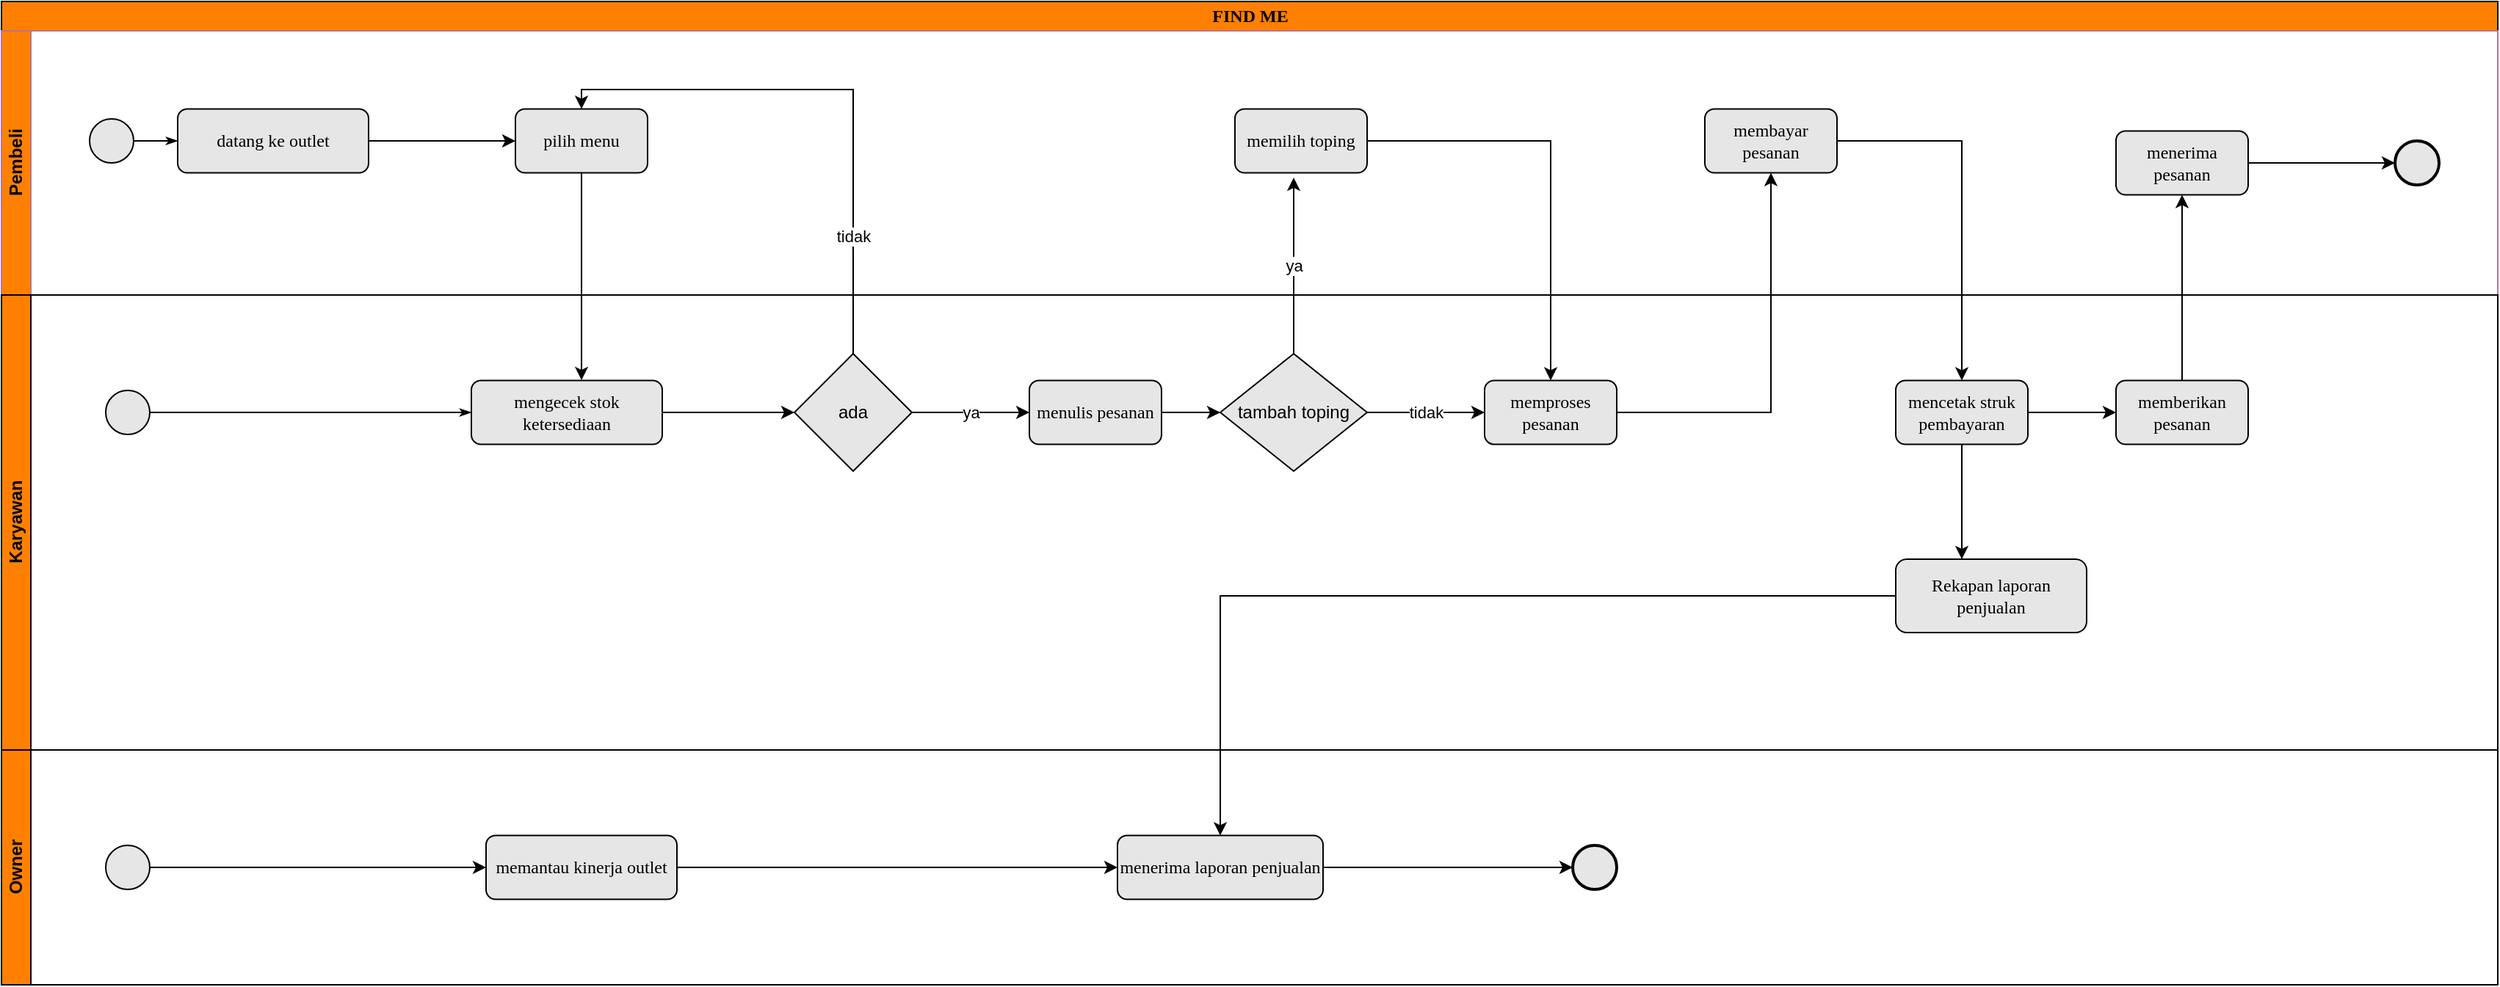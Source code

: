 <mxfile version="14.5.0" type="github">
  <diagram name="Page-1" id="c7488fd3-1785-93aa-aadb-54a6760d102a">
    <mxGraphModel dx="1202" dy="508" grid="1" gridSize="10" guides="1" tooltips="1" connect="1" arrows="1" fold="1" page="1" pageScale="1" pageWidth="1100" pageHeight="850" background="#ffffff" math="0" shadow="0">
      <root>
        <mxCell id="0" />
        <mxCell id="1" parent="0" />
        <mxCell id="2b4e8129b02d487f-1" value="&lt;div&gt;&lt;font style=&quot;font-size: 12px&quot;&gt;FIND ME&lt;/font&gt;&lt;/div&gt;" style="swimlane;html=1;childLayout=stackLayout;horizontal=1;startSize=20;horizontalStack=0;rounded=0;shadow=0;labelBackgroundColor=none;strokeWidth=1;fontFamily=Verdana;fontSize=8;align=center;fillColor=#FF8000;strokeColor=#000000;" parent="1" vertex="1">
          <mxGeometry x="180" y="70" width="1700" height="510" as="geometry" />
        </mxCell>
        <mxCell id="2b4e8129b02d487f-2" value="Pembeli" style="swimlane;html=1;startSize=20;horizontal=0;fillColor=#FF8000;strokeColor=#B5739D;" parent="2b4e8129b02d487f-1" vertex="1">
          <mxGeometry y="20" width="1700" height="180" as="geometry" />
        </mxCell>
        <mxCell id="2b4e8129b02d487f-18" style="edgeStyle=orthogonalEdgeStyle;rounded=0;html=1;labelBackgroundColor=none;startArrow=none;startFill=0;startSize=5;endArrow=classicThin;endFill=1;endSize=5;jettySize=auto;orthogonalLoop=1;strokeWidth=1;fontFamily=Verdana;fontSize=8;fillColor=#E6E6E6;strokeColor=#000000;" parent="2b4e8129b02d487f-2" source="2b4e8129b02d487f-5" target="2b4e8129b02d487f-6" edge="1">
          <mxGeometry relative="1" as="geometry" />
        </mxCell>
        <mxCell id="2b4e8129b02d487f-5" value="" style="ellipse;whiteSpace=wrap;html=1;rounded=0;shadow=0;labelBackgroundColor=none;strokeWidth=1;fontFamily=Verdana;fontSize=8;align=center;fillColor=#E6E6E6;strokeColor=#000000;" parent="2b4e8129b02d487f-2" vertex="1">
          <mxGeometry x="60" y="60" width="30" height="30" as="geometry" />
        </mxCell>
        <mxCell id="KT-AGxKdKuBTdu3dEgm4-3" style="edgeStyle=orthogonalEdgeStyle;rounded=0;orthogonalLoop=1;jettySize=auto;html=1;fillColor=#E6E6E6;strokeColor=#000000;" edge="1" parent="2b4e8129b02d487f-2" source="2b4e8129b02d487f-6">
          <mxGeometry relative="1" as="geometry">
            <mxPoint x="350" y="75" as="targetPoint" />
          </mxGeometry>
        </mxCell>
        <mxCell id="2b4e8129b02d487f-6" value="&lt;font style=&quot;font-size: 12px&quot;&gt;datang ke outlet&lt;br&gt;&lt;/font&gt;" style="rounded=1;whiteSpace=wrap;html=1;shadow=0;labelBackgroundColor=none;strokeWidth=1;fontFamily=Verdana;fontSize=8;align=center;fillColor=#E6E6E6;strokeColor=#000000;" parent="2b4e8129b02d487f-2" vertex="1">
          <mxGeometry x="120" y="53.25" width="130" height="43.5" as="geometry" />
        </mxCell>
        <mxCell id="KT-AGxKdKuBTdu3dEgm4-1" value="&lt;font style=&quot;font-size: 12px&quot;&gt;pilih menu&lt;br&gt;&lt;/font&gt;" style="rounded=1;whiteSpace=wrap;html=1;shadow=0;labelBackgroundColor=none;strokeWidth=1;fontFamily=Verdana;fontSize=8;align=center;fillColor=#E6E6E6;strokeColor=#000000;" vertex="1" parent="2b4e8129b02d487f-2">
          <mxGeometry x="350" y="53.25" width="90" height="43.5" as="geometry" />
        </mxCell>
        <mxCell id="KT-AGxKdKuBTdu3dEgm4-55" value="&lt;font style=&quot;font-size: 12px&quot;&gt;memilih toping&lt;/font&gt;" style="rounded=1;whiteSpace=wrap;html=1;shadow=0;labelBackgroundColor=none;strokeWidth=1;fontFamily=Verdana;fontSize=8;align=center;fillColor=#E6E6E6;strokeColor=#000000;" vertex="1" parent="2b4e8129b02d487f-2">
          <mxGeometry x="840" y="53.25" width="90" height="43.5" as="geometry" />
        </mxCell>
        <mxCell id="KT-AGxKdKuBTdu3dEgm4-60" value="&lt;font style=&quot;font-size: 12px&quot;&gt;membayar pesanan&lt;br&gt;&lt;/font&gt;" style="rounded=1;whiteSpace=wrap;html=1;shadow=0;labelBackgroundColor=none;strokeWidth=1;fontFamily=Verdana;fontSize=8;align=center;fillColor=#E6E6E6;strokeColor=#000000;" vertex="1" parent="2b4e8129b02d487f-2">
          <mxGeometry x="1160" y="53.25" width="90" height="43.5" as="geometry" />
        </mxCell>
        <mxCell id="KT-AGxKdKuBTdu3dEgm4-72" style="edgeStyle=orthogonalEdgeStyle;rounded=0;orthogonalLoop=1;jettySize=auto;html=1;fillColor=#E6E6E6;strokeColor=#000000;" edge="1" parent="2b4e8129b02d487f-2" source="KT-AGxKdKuBTdu3dEgm4-66" target="KT-AGxKdKuBTdu3dEgm4-70">
          <mxGeometry relative="1" as="geometry" />
        </mxCell>
        <mxCell id="KT-AGxKdKuBTdu3dEgm4-66" value="&lt;font style=&quot;font-size: 12px&quot;&gt;menerima pesanan &lt;/font&gt;" style="rounded=1;whiteSpace=wrap;html=1;shadow=0;labelBackgroundColor=none;strokeWidth=1;fontFamily=Verdana;fontSize=8;align=center;fillColor=#E6E6E6;strokeColor=#000000;" vertex="1" parent="2b4e8129b02d487f-2">
          <mxGeometry x="1440" y="68.25" width="90" height="43.5" as="geometry" />
        </mxCell>
        <mxCell id="KT-AGxKdKuBTdu3dEgm4-70" value="" style="ellipse;whiteSpace=wrap;html=1;rounded=0;shadow=0;labelBackgroundColor=none;strokeWidth=2;fontFamily=Verdana;fontSize=8;align=center;fillColor=#E6E6E6;strokeColor=#000000;" vertex="1" parent="2b4e8129b02d487f-2">
          <mxGeometry x="1630" y="75" width="30" height="30" as="geometry" />
        </mxCell>
        <mxCell id="2b4e8129b02d487f-3" value="Karyawan" style="swimlane;html=1;startSize=20;horizontal=0;fillColor=#FF8000;strokeColor=#000000;shadow=0;" parent="2b4e8129b02d487f-1" vertex="1">
          <mxGeometry y="200" width="1700" height="310" as="geometry" />
        </mxCell>
        <mxCell id="KT-AGxKdKuBTdu3dEgm4-24" value="" style="ellipse;whiteSpace=wrap;html=1;rounded=0;shadow=0;labelBackgroundColor=none;strokeWidth=1;fontFamily=Verdana;fontSize=8;align=center;fillColor=#E6E6E6;strokeColor=#000000;" vertex="1" parent="2b4e8129b02d487f-3">
          <mxGeometry x="71" y="65" width="30" height="30" as="geometry" />
        </mxCell>
        <mxCell id="KT-AGxKdKuBTdu3dEgm4-25" value="&lt;font style=&quot;font-size: 12px&quot;&gt;mengecek stok ketersediaan&lt;font style=&quot;font-size: 12px&quot;&gt;&lt;br&gt;&lt;/font&gt;&lt;/font&gt;" style="rounded=1;whiteSpace=wrap;html=1;shadow=0;labelBackgroundColor=none;strokeWidth=1;fontFamily=Verdana;fontSize=8;align=center;fillColor=#E6E6E6;strokeColor=#000000;" vertex="1" parent="2b4e8129b02d487f-3">
          <mxGeometry x="320" y="58.25" width="130" height="43.5" as="geometry" />
        </mxCell>
        <mxCell id="KT-AGxKdKuBTdu3dEgm4-23" style="edgeStyle=orthogonalEdgeStyle;rounded=0;html=1;labelBackgroundColor=none;startArrow=none;startFill=0;startSize=5;endArrow=classicThin;endFill=1;endSize=5;jettySize=auto;orthogonalLoop=1;strokeWidth=1;fontFamily=Verdana;fontSize=8;fillColor=#E6E6E6;strokeColor=#000000;" edge="1" parent="2b4e8129b02d487f-3" source="KT-AGxKdKuBTdu3dEgm4-24" target="KT-AGxKdKuBTdu3dEgm4-25">
          <mxGeometry relative="1" as="geometry" />
        </mxCell>
        <mxCell id="KT-AGxKdKuBTdu3dEgm4-51" value="ya" style="edgeStyle=orthogonalEdgeStyle;rounded=0;orthogonalLoop=1;jettySize=auto;html=1;fillColor=#E6E6E6;strokeColor=#000000;" edge="1" parent="2b4e8129b02d487f-3" source="KT-AGxKdKuBTdu3dEgm4-46" target="KT-AGxKdKuBTdu3dEgm4-50">
          <mxGeometry relative="1" as="geometry" />
        </mxCell>
        <mxCell id="KT-AGxKdKuBTdu3dEgm4-46" value="ada" style="rhombus;whiteSpace=wrap;html=1;fillColor=#E6E6E6;strokeColor=#000000;" vertex="1" parent="2b4e8129b02d487f-3">
          <mxGeometry x="540" y="40" width="80" height="80" as="geometry" />
        </mxCell>
        <mxCell id="KT-AGxKdKuBTdu3dEgm4-48" style="edgeStyle=orthogonalEdgeStyle;rounded=0;orthogonalLoop=1;jettySize=auto;html=1;fillColor=#E6E6E6;strokeColor=#000000;" edge="1" parent="2b4e8129b02d487f-3" source="KT-AGxKdKuBTdu3dEgm4-25" target="KT-AGxKdKuBTdu3dEgm4-46">
          <mxGeometry relative="1" as="geometry" />
        </mxCell>
        <mxCell id="KT-AGxKdKuBTdu3dEgm4-54" style="edgeStyle=orthogonalEdgeStyle;rounded=0;orthogonalLoop=1;jettySize=auto;html=1;entryX=0;entryY=0.5;entryDx=0;entryDy=0;fillColor=#E6E6E6;strokeColor=#000000;" edge="1" parent="2b4e8129b02d487f-3" source="KT-AGxKdKuBTdu3dEgm4-50" target="KT-AGxKdKuBTdu3dEgm4-53">
          <mxGeometry relative="1" as="geometry" />
        </mxCell>
        <mxCell id="KT-AGxKdKuBTdu3dEgm4-50" value="&lt;font style=&quot;font-size: 12px&quot;&gt;menulis pesanan&lt;br&gt;&lt;/font&gt;" style="rounded=1;whiteSpace=wrap;html=1;shadow=0;labelBackgroundColor=none;strokeWidth=1;fontFamily=Verdana;fontSize=8;align=center;fillColor=#E6E6E6;strokeColor=#000000;" vertex="1" parent="2b4e8129b02d487f-3">
          <mxGeometry x="700" y="58.25" width="90" height="43.5" as="geometry" />
        </mxCell>
        <mxCell id="KT-AGxKdKuBTdu3dEgm4-58" value="tidak" style="edgeStyle=orthogonalEdgeStyle;rounded=0;orthogonalLoop=1;jettySize=auto;html=1;fillColor=#E6E6E6;strokeColor=#000000;" edge="1" parent="2b4e8129b02d487f-3" source="KT-AGxKdKuBTdu3dEgm4-53" target="KT-AGxKdKuBTdu3dEgm4-57">
          <mxGeometry relative="1" as="geometry" />
        </mxCell>
        <mxCell id="KT-AGxKdKuBTdu3dEgm4-53" value="tambah toping" style="rhombus;whiteSpace=wrap;html=1;fillColor=#E6E6E6;strokeColor=#000000;" vertex="1" parent="2b4e8129b02d487f-3">
          <mxGeometry x="830" y="40" width="100" height="80" as="geometry" />
        </mxCell>
        <mxCell id="KT-AGxKdKuBTdu3dEgm4-57" value="&lt;font style=&quot;font-size: 12px&quot;&gt;memproses pesanan&lt;br&gt;&lt;/font&gt;" style="rounded=1;whiteSpace=wrap;html=1;shadow=0;labelBackgroundColor=none;strokeWidth=1;fontFamily=Verdana;fontSize=8;align=center;fillColor=#E6E6E6;strokeColor=#000000;" vertex="1" parent="2b4e8129b02d487f-3">
          <mxGeometry x="1010" y="58.25" width="90" height="43.5" as="geometry" />
        </mxCell>
        <mxCell id="KT-AGxKdKuBTdu3dEgm4-68" style="edgeStyle=orthogonalEdgeStyle;rounded=0;orthogonalLoop=1;jettySize=auto;html=1;fillColor=#E6E6E6;strokeColor=#000000;" edge="1" parent="2b4e8129b02d487f-3" source="KT-AGxKdKuBTdu3dEgm4-64" target="KT-AGxKdKuBTdu3dEgm4-67">
          <mxGeometry relative="1" as="geometry" />
        </mxCell>
        <mxCell id="KT-AGxKdKuBTdu3dEgm4-64" value="&lt;font style=&quot;font-size: 12px&quot;&gt;mencetak struk pembayaran&lt;br&gt;&lt;/font&gt;" style="rounded=1;whiteSpace=wrap;html=1;shadow=0;labelBackgroundColor=none;strokeWidth=1;fontFamily=Verdana;fontSize=8;align=center;fillColor=#E6E6E6;strokeColor=#000000;" vertex="1" parent="2b4e8129b02d487f-3">
          <mxGeometry x="1290" y="58.25" width="90" height="43.5" as="geometry" />
        </mxCell>
        <mxCell id="KT-AGxKdKuBTdu3dEgm4-67" value="&lt;font style=&quot;font-size: 12px&quot;&gt;memberikan pesanan&lt;br&gt;&lt;/font&gt;" style="rounded=1;whiteSpace=wrap;html=1;shadow=0;labelBackgroundColor=none;strokeWidth=1;fontFamily=Verdana;fontSize=8;align=center;fillColor=#E6E6E6;strokeColor=#000000;" vertex="1" parent="2b4e8129b02d487f-3">
          <mxGeometry x="1440" y="58.25" width="90" height="43.5" as="geometry" />
        </mxCell>
        <mxCell id="KT-AGxKdKuBTdu3dEgm4-74" value="&lt;font style=&quot;font-size: 12px&quot;&gt;Rekapan laporan penjualan&lt;/font&gt;" style="rounded=1;whiteSpace=wrap;html=1;shadow=0;labelBackgroundColor=none;strokeWidth=1;fontFamily=Verdana;fontSize=8;align=center;fillColor=#E6E6E6;strokeColor=#000000;" vertex="1" parent="2b4e8129b02d487f-3">
          <mxGeometry x="1290" y="180" width="130" height="50" as="geometry" />
        </mxCell>
        <mxCell id="KT-AGxKdKuBTdu3dEgm4-49" style="edgeStyle=orthogonalEdgeStyle;rounded=0;orthogonalLoop=1;jettySize=auto;html=1;entryX=0.577;entryY=-0.006;entryDx=0;entryDy=0;entryPerimeter=0;fillColor=#E6E6E6;strokeColor=#000000;" edge="1" parent="2b4e8129b02d487f-1" source="KT-AGxKdKuBTdu3dEgm4-1" target="KT-AGxKdKuBTdu3dEgm4-25">
          <mxGeometry relative="1" as="geometry" />
        </mxCell>
        <mxCell id="KT-AGxKdKuBTdu3dEgm4-45" value="tidak" style="edgeStyle=orthogonalEdgeStyle;rounded=0;orthogonalLoop=1;jettySize=auto;html=1;entryX=0.5;entryY=0;entryDx=0;entryDy=0;fillColor=#E6E6E6;strokeColor=#000000;" edge="1" parent="2b4e8129b02d487f-1" source="KT-AGxKdKuBTdu3dEgm4-46" target="KT-AGxKdKuBTdu3dEgm4-1">
          <mxGeometry x="-0.577" relative="1" as="geometry">
            <mxPoint x="500" y="93.25" as="targetPoint" />
            <Array as="points">
              <mxPoint x="580" y="60" />
              <mxPoint x="395" y="60" />
            </Array>
            <mxPoint as="offset" />
          </mxGeometry>
        </mxCell>
        <mxCell id="KT-AGxKdKuBTdu3dEgm4-59" style="edgeStyle=orthogonalEdgeStyle;rounded=0;orthogonalLoop=1;jettySize=auto;html=1;fillColor=#E6E6E6;strokeColor=#000000;" edge="1" parent="2b4e8129b02d487f-1" source="KT-AGxKdKuBTdu3dEgm4-55" target="KT-AGxKdKuBTdu3dEgm4-57">
          <mxGeometry relative="1" as="geometry" />
        </mxCell>
        <mxCell id="KT-AGxKdKuBTdu3dEgm4-61" style="edgeStyle=orthogonalEdgeStyle;rounded=0;orthogonalLoop=1;jettySize=auto;html=1;entryX=0.5;entryY=1;entryDx=0;entryDy=0;fillColor=#E6E6E6;strokeColor=#000000;" edge="1" parent="2b4e8129b02d487f-1" source="KT-AGxKdKuBTdu3dEgm4-57" target="KT-AGxKdKuBTdu3dEgm4-60">
          <mxGeometry relative="1" as="geometry" />
        </mxCell>
        <mxCell id="KT-AGxKdKuBTdu3dEgm4-65" style="edgeStyle=orthogonalEdgeStyle;rounded=0;orthogonalLoop=1;jettySize=auto;html=1;fillColor=#E6E6E6;strokeColor=#000000;" edge="1" parent="2b4e8129b02d487f-1" source="KT-AGxKdKuBTdu3dEgm4-60" target="KT-AGxKdKuBTdu3dEgm4-64">
          <mxGeometry relative="1" as="geometry" />
        </mxCell>
        <mxCell id="KT-AGxKdKuBTdu3dEgm4-69" style="edgeStyle=orthogonalEdgeStyle;rounded=0;orthogonalLoop=1;jettySize=auto;html=1;fillColor=#E6E6E6;strokeColor=#000000;" edge="1" parent="2b4e8129b02d487f-1" source="KT-AGxKdKuBTdu3dEgm4-67" target="KT-AGxKdKuBTdu3dEgm4-66">
          <mxGeometry relative="1" as="geometry" />
        </mxCell>
        <mxCell id="KT-AGxKdKuBTdu3dEgm4-26" value="Owner" style="swimlane;html=1;startSize=20;horizontal=0;fillColor=#FF8000;strokeColor=#000000;" vertex="1" parent="1">
          <mxGeometry x="180" y="580" width="1700" height="160" as="geometry" />
        </mxCell>
        <mxCell id="KT-AGxKdKuBTdu3dEgm4-80" style="edgeStyle=orthogonalEdgeStyle;rounded=0;orthogonalLoop=1;jettySize=auto;html=1;fillColor=#E6E6E6;strokeColor=#000000;" edge="1" parent="KT-AGxKdKuBTdu3dEgm4-26" source="KT-AGxKdKuBTdu3dEgm4-27" target="KT-AGxKdKuBTdu3dEgm4-79">
          <mxGeometry relative="1" as="geometry" />
        </mxCell>
        <mxCell id="KT-AGxKdKuBTdu3dEgm4-27" value="&lt;font style=&quot;font-size: 12px&quot;&gt;menerima laporan penjualan&lt;br&gt;&lt;/font&gt;" style="rounded=1;whiteSpace=wrap;html=1;shadow=0;labelBackgroundColor=none;strokeWidth=1;fontFamily=Verdana;fontSize=8;align=center;fillColor=#E6E6E6;strokeColor=#000000;" vertex="1" parent="KT-AGxKdKuBTdu3dEgm4-26">
          <mxGeometry x="760" y="58.25" width="140" height="43.5" as="geometry" />
        </mxCell>
        <mxCell id="KT-AGxKdKuBTdu3dEgm4-77" style="edgeStyle=orthogonalEdgeStyle;rounded=0;orthogonalLoop=1;jettySize=auto;html=1;fillColor=#E6E6E6;strokeColor=#000000;" edge="1" parent="KT-AGxKdKuBTdu3dEgm4-26" source="KT-AGxKdKuBTdu3dEgm4-28" target="KT-AGxKdKuBTdu3dEgm4-76">
          <mxGeometry relative="1" as="geometry" />
        </mxCell>
        <mxCell id="KT-AGxKdKuBTdu3dEgm4-28" value="" style="ellipse;whiteSpace=wrap;html=1;rounded=0;shadow=0;labelBackgroundColor=none;strokeWidth=1;fontFamily=Verdana;fontSize=8;align=center;fillColor=#E6E6E6;strokeColor=#000000;" vertex="1" parent="KT-AGxKdKuBTdu3dEgm4-26">
          <mxGeometry x="71" y="65" width="30" height="30" as="geometry" />
        </mxCell>
        <mxCell id="KT-AGxKdKuBTdu3dEgm4-78" style="edgeStyle=orthogonalEdgeStyle;rounded=0;orthogonalLoop=1;jettySize=auto;html=1;fillColor=#E6E6E6;strokeColor=#000000;" edge="1" parent="KT-AGxKdKuBTdu3dEgm4-26" source="KT-AGxKdKuBTdu3dEgm4-76" target="KT-AGxKdKuBTdu3dEgm4-27">
          <mxGeometry relative="1" as="geometry" />
        </mxCell>
        <mxCell id="KT-AGxKdKuBTdu3dEgm4-76" value="&lt;font style=&quot;font-size: 12px&quot;&gt;memantau kinerja outlet&lt;br&gt;&lt;/font&gt;" style="rounded=1;whiteSpace=wrap;html=1;shadow=0;labelBackgroundColor=none;strokeWidth=1;fontFamily=Verdana;fontSize=8;align=center;fillColor=#E6E6E6;strokeColor=#000000;" vertex="1" parent="KT-AGxKdKuBTdu3dEgm4-26">
          <mxGeometry x="330" y="58.25" width="130" height="43.5" as="geometry" />
        </mxCell>
        <mxCell id="KT-AGxKdKuBTdu3dEgm4-79" value="" style="ellipse;whiteSpace=wrap;html=1;rounded=0;shadow=0;labelBackgroundColor=none;strokeWidth=2;fontFamily=Verdana;fontSize=8;align=center;fillColor=#E6E6E6;strokeColor=#000000;" vertex="1" parent="KT-AGxKdKuBTdu3dEgm4-26">
          <mxGeometry x="1070" y="65" width="30" height="30" as="geometry" />
        </mxCell>
        <mxCell id="KT-AGxKdKuBTdu3dEgm4-56" value="ya" style="edgeStyle=orthogonalEdgeStyle;rounded=0;orthogonalLoop=1;jettySize=auto;html=1;fillColor=#E6E6E6;strokeColor=#000000;" edge="1" parent="1" source="KT-AGxKdKuBTdu3dEgm4-53">
          <mxGeometry relative="1" as="geometry">
            <mxPoint x="1060" y="190" as="targetPoint" />
          </mxGeometry>
        </mxCell>
        <mxCell id="KT-AGxKdKuBTdu3dEgm4-73" style="edgeStyle=orthogonalEdgeStyle;rounded=0;orthogonalLoop=1;jettySize=auto;html=1;fillColor=#E6E6E6;strokeColor=#000000;" edge="1" parent="1" source="KT-AGxKdKuBTdu3dEgm4-64">
          <mxGeometry relative="1" as="geometry">
            <mxPoint x="1515" y="450" as="targetPoint" />
          </mxGeometry>
        </mxCell>
        <mxCell id="KT-AGxKdKuBTdu3dEgm4-75" style="edgeStyle=orthogonalEdgeStyle;rounded=0;orthogonalLoop=1;jettySize=auto;html=1;entryX=0.5;entryY=0;entryDx=0;entryDy=0;fillColor=#E6E6E6;strokeColor=#000000;" edge="1" parent="1" source="KT-AGxKdKuBTdu3dEgm4-74" target="KT-AGxKdKuBTdu3dEgm4-27">
          <mxGeometry relative="1" as="geometry" />
        </mxCell>
      </root>
    </mxGraphModel>
  </diagram>
</mxfile>
